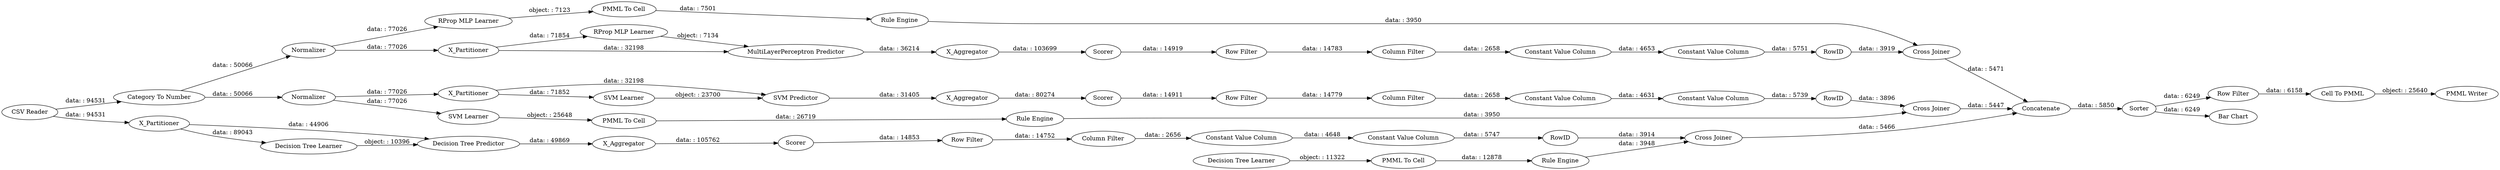 digraph {
	"-5049879478211958972_2" [label=X_Partitioner]
	"5105892373521669340_63" [label="CSV Reader"]
	"-6465212610773918531_35" [label="Rule Engine"]
	"-4968008570472446780_292" [label="Constant Value Column"]
	"-5049879478211958972_39" [label="Cross Joiner"]
	"4947627548088378238_28" [label="PMML To Cell"]
	"461881171301163285_31" [label="RProp MLP Learner"]
	"461881171301163285_7" [label=X_Aggregator]
	"-4968008570472446780_293" [label=RowID]
	"-6465212610773918531_33" [label="SVM Learner"]
	"-5049879478211958972_7" [label=X_Aggregator]
	"461881171301163285_39" [label=Normalizer]
	"-3238082686821082427_22" [label="PMML To Cell"]
	"-5049879478211958972_40" [label=Normalizer]
	"461881171301163285_40" [label=Scorer]
	"461881171301163285_32" [label="MultiLayerPerceptron Predictor"]
	"5105892373521669340_54" [label="Cell To PMML"]
	"6545087645102636960_293" [label=RowID]
	"6545087645102636960_290" [label="Constant Value Column"]
	"-3238082686821082427_35" [label="RProp MLP Learner"]
	"461881171301163285_38" [label="Cross Joiner"]
	"4947627548088378238_34" [label="Rule Engine"]
	"-4968008570472446780_294" [label="Column Filter"]
	"-5049879478211958972_41" [label=Scorer]
	"-5049879478211958972_32" [label="SVM Predictor"]
	"-4968008570472446780_9" [label="Row Filter"]
	"-3238082686821082427_34" [label="Rule Engine"]
	"-5011534469682110919_32" [label="Decision Tree Predictor"]
	"-2570147299219127420_293" [label=RowID]
	"-5049879478211958972_31" [label="SVM Learner"]
	"6545087645102636960_9" [label="Row Filter"]
	"5105892373521669340_58" [label="Category To Number"]
	"-4968008570472446780_290" [label="Constant Value Column"]
	"-5011534469682110919_2" [label=X_Partitioner]
	"6545087645102636960_294" [label="Column Filter"]
	"-5011534469682110919_31" [label="Decision Tree Learner"]
	"5105892373521669340_53" [label="Row Filter"]
	"-2570147299219127420_294" [label="Column Filter"]
	"6545087645102636960_292" [label="Constant Value Column"]
	"5105892373521669340_59" [label="Bar Chart"]
	"-6465212610773918531_34" [label="PMML To Cell"]
	"-5011534469682110919_7" [label=X_Aggregator]
	"5105892373521669340_61" [label="PMML Writer"]
	"5105892373521669340_60" [label=Concatenate]
	"-2570147299219127420_9" [label="Row Filter"]
	"5105892373521669340_52" [label=Sorter]
	"461881171301163285_2" [label=X_Partitioner]
	"-5011534469682110919_39" [label=Scorer]
	"-5011534469682110919_38" [label="Cross Joiner"]
	"-2570147299219127420_292" [label="Constant Value Column"]
	"4947627548088378238_33" [label="Decision Tree Learner"]
	"-2570147299219127420_290" [label="Constant Value Column"]
	"5105892373521669340_52" -> "5105892373521669340_53" [label="data: : 6249"]
	"-5011534469682110919_32" -> "-5011534469682110919_7" [label="data: : 49869"]
	"-2570147299219127420_290" -> "-2570147299219127420_292" [label="data: : 4653"]
	"-5011534469682110919_2" -> "-5011534469682110919_32" [label="data: : 44906"]
	"461881171301163285_2" -> "461881171301163285_32" [label="data: : 32198"]
	"6545087645102636960_292" -> "6545087645102636960_293" [label="data: : 5747"]
	"-5049879478211958972_31" -> "-5049879478211958972_32" [label="object: : 23700"]
	"-3238082686821082427_22" -> "-3238082686821082427_34" [label="data: : 7501"]
	"-4968008570472446780_294" -> "-4968008570472446780_290" [label="data: : 2658"]
	"-5049879478211958972_7" -> "-5049879478211958972_41" [label="data: : 80274"]
	"5105892373521669340_58" -> "461881171301163285_39" [label="data: : 50066"]
	"-5011534469682110919_31" -> "-5011534469682110919_32" [label="object: : 10396"]
	"-5049879478211958972_32" -> "-5049879478211958972_7" [label="data: : 31405"]
	"-5049879478211958972_40" -> "-5049879478211958972_2" [label="data: : 77026"]
	"-2570147299219127420_294" -> "-2570147299219127420_290" [label="data: : 2658"]
	"-5049879478211958972_40" -> "-6465212610773918531_33" [label="data: : 77026"]
	"-5049879478211958972_41" -> "-4968008570472446780_9" [label="data: : 14911"]
	"5105892373521669340_58" -> "-5049879478211958972_40" [label="data: : 50066"]
	"4947627548088378238_33" -> "4947627548088378238_28" [label="object: : 11322"]
	"461881171301163285_39" -> "461881171301163285_2" [label="data: : 77026"]
	"-6465212610773918531_34" -> "-6465212610773918531_35" [label="data: : 26719"]
	"5105892373521669340_54" -> "5105892373521669340_61" [label="object: : 25640"]
	"-4968008570472446780_290" -> "-4968008570472446780_292" [label="data: : 4631"]
	"-4968008570472446780_9" -> "-4968008570472446780_294" [label="data: : 14779"]
	"6545087645102636960_294" -> "6545087645102636960_290" [label="data: : 2656"]
	"6545087645102636960_9" -> "6545087645102636960_294" [label="data: : 14752"]
	"-5011534469682110919_7" -> "-5011534469682110919_39" [label="data: : 105762"]
	"-2570147299219127420_292" -> "-2570147299219127420_293" [label="data: : 5751"]
	"5105892373521669340_60" -> "5105892373521669340_52" [label="data: : 5850"]
	"461881171301163285_2" -> "461881171301163285_31" [label="data: : 71854"]
	"-2570147299219127420_9" -> "-2570147299219127420_294" [label="data: : 14783"]
	"-3238082686821082427_34" -> "461881171301163285_38" [label="data: : 3950"]
	"-6465212610773918531_35" -> "-5049879478211958972_39" [label="data: : 3950"]
	"461881171301163285_32" -> "461881171301163285_7" [label="data: : 36214"]
	"4947627548088378238_28" -> "4947627548088378238_34" [label="data: : 12878"]
	"-4968008570472446780_293" -> "-5049879478211958972_39" [label="data: : 3896"]
	"5105892373521669340_63" -> "5105892373521669340_58" [label="data: : 94531"]
	"5105892373521669340_53" -> "5105892373521669340_54" [label="data: : 6158"]
	"461881171301163285_39" -> "-3238082686821082427_35" [label="data: : 77026"]
	"4947627548088378238_34" -> "-5011534469682110919_38" [label="data: : 3948"]
	"461881171301163285_31" -> "461881171301163285_32" [label="object: : 7134"]
	"461881171301163285_38" -> "5105892373521669340_60" [label="data: : 5471"]
	"-5049879478211958972_2" -> "-5049879478211958972_32" [label="data: : 32198"]
	"6545087645102636960_290" -> "6545087645102636960_292" [label="data: : 4648"]
	"461881171301163285_7" -> "461881171301163285_40" [label="data: : 103699"]
	"5105892373521669340_63" -> "-5011534469682110919_2" [label="data: : 94531"]
	"-5049879478211958972_2" -> "-5049879478211958972_31" [label="data: : 71852"]
	"-5049879478211958972_39" -> "5105892373521669340_60" [label="data: : 5447"]
	"-5011534469682110919_2" -> "-5011534469682110919_31" [label="data: : 89043"]
	"-4968008570472446780_292" -> "-4968008570472446780_293" [label="data: : 5739"]
	"-3238082686821082427_35" -> "-3238082686821082427_22" [label="object: : 7123"]
	"5105892373521669340_52" -> "5105892373521669340_59" [label="data: : 6249"]
	"461881171301163285_40" -> "-2570147299219127420_9" [label="data: : 14919"]
	"-6465212610773918531_33" -> "-6465212610773918531_34" [label="object: : 25648"]
	"-2570147299219127420_293" -> "461881171301163285_38" [label="data: : 3919"]
	"-5011534469682110919_38" -> "5105892373521669340_60" [label="data: : 5466"]
	"-5011534469682110919_39" -> "6545087645102636960_9" [label="data: : 14853"]
	"6545087645102636960_293" -> "-5011534469682110919_38" [label="data: : 3914"]
	rankdir=LR
}
